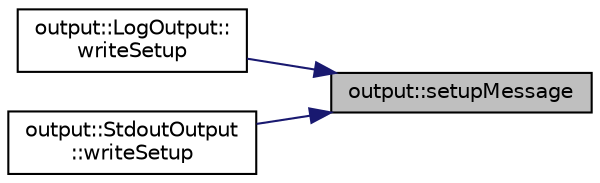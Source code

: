 digraph "output::setupMessage"
{
 // LATEX_PDF_SIZE
  edge [fontname="Helvetica",fontsize="10",labelfontname="Helvetica",labelfontsize="10"];
  node [fontname="Helvetica",fontsize="10",shape=record];
  rankdir="RL";
  Node1 [label="output::setupMessage",height=0.2,width=0.4,color="black", fillcolor="grey75", style="filled", fontcolor="black",tooltip="Message to inform about starting to setup."];
  Node1 -> Node2 [dir="back",color="midnightblue",fontsize="10",style="solid",fontname="Helvetica"];
  Node2 [label="output::LogOutput::\lwriteSetup",height=0.2,width=0.4,color="black", fillcolor="white", style="filled",URL="$classoutput_1_1LogOutput.html#a306ba3e6a91f2092618d6208f4a16408",tooltip="write a message to inform about the start of the setup"];
  Node1 -> Node3 [dir="back",color="midnightblue",fontsize="10",style="solid",fontname="Helvetica"];
  Node3 [label="output::StdoutOutput\l::writeSetup",height=0.2,width=0.4,color="black", fillcolor="white", style="filled",URL="$classoutput_1_1StdoutOutput.html#aee3c441da43d256d384578021f244ec8",tooltip="write a message to the stdout to inform about the setup"];
}
